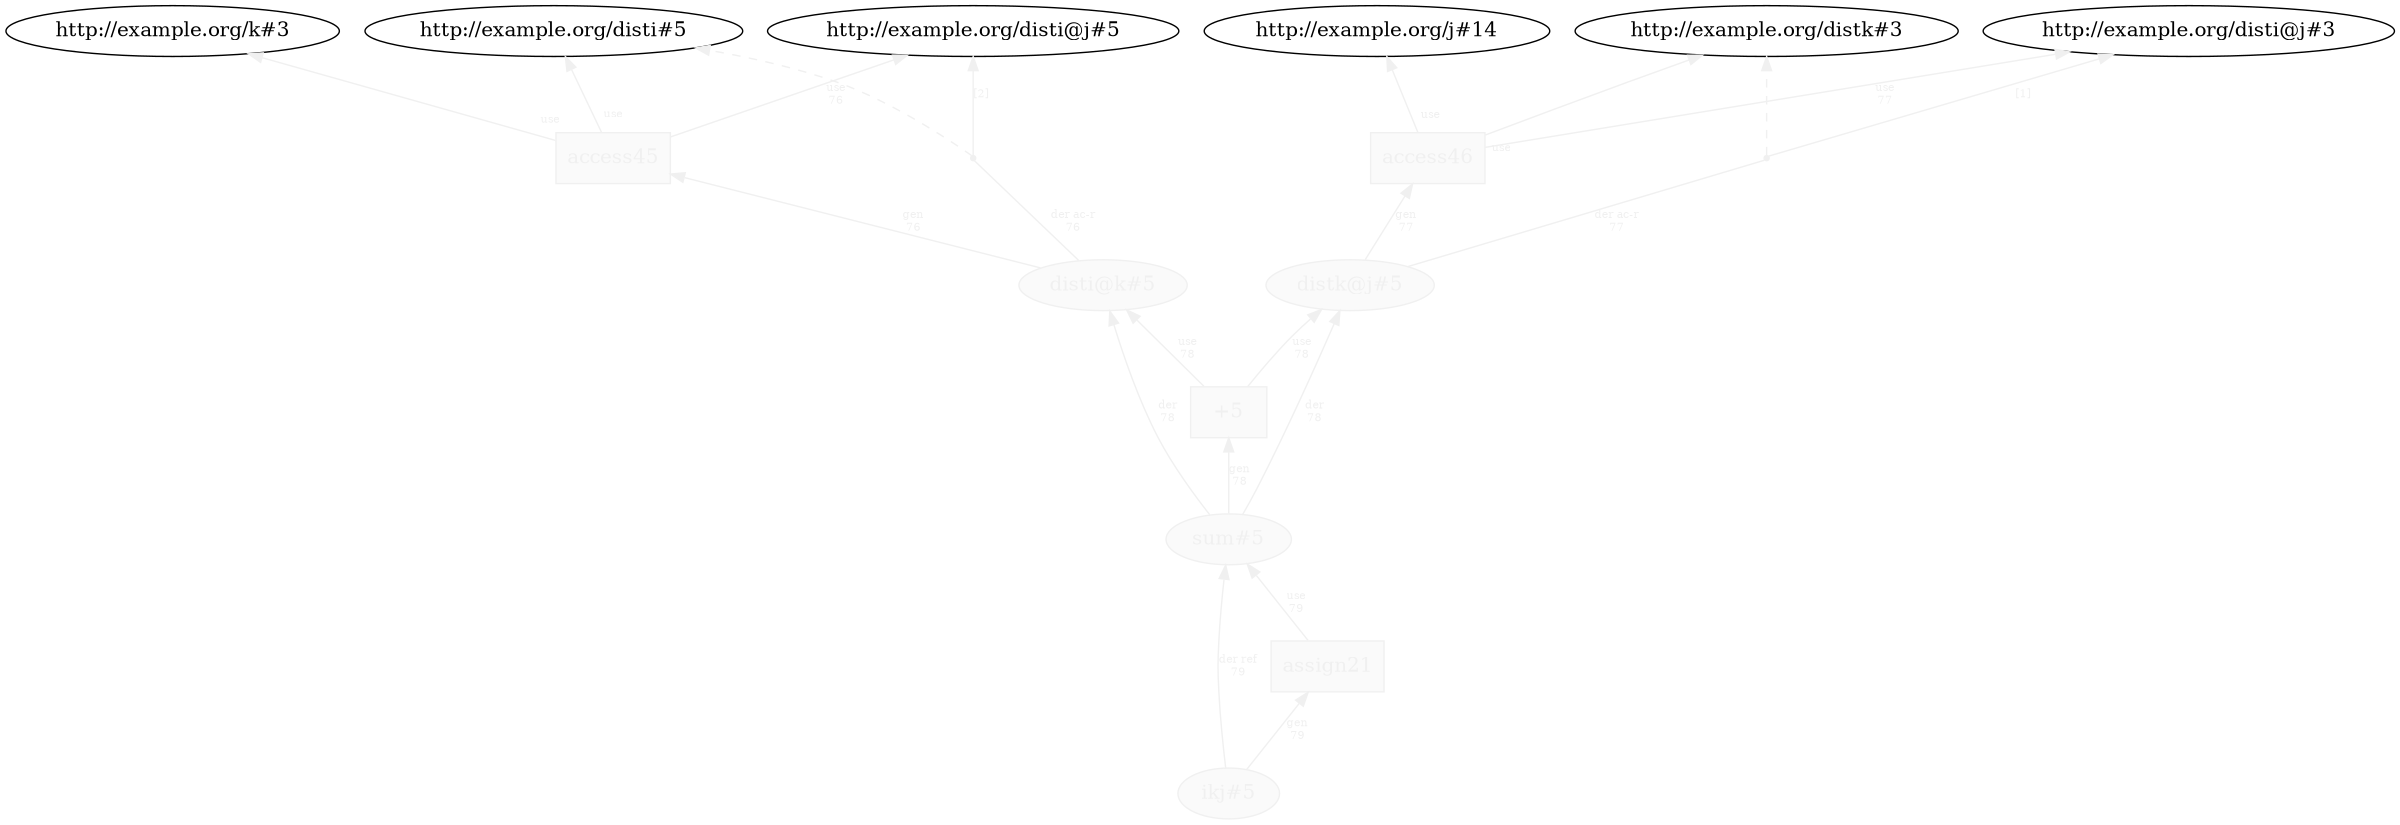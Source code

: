 digraph "PROV" { size="16,12"; rankdir="BT";
"http://example.org/disti@k#5" [fillcolor="#FAFAFA",color="#F0F0F0",style="filled",fontcolor="#F0F0F0",label="disti@k#5",URL="http://example.org/disti@k#5"]
"http://example.org/access45" [fillcolor="#FAFAFA",color="#F0F0F0",shape="polygon",sides="4",style="filled",fontcolor="#F0F0F0",label="access45",URL="http://example.org/access45"]
"bn0" [shape="point",label="",fontcolor="#F0F0F0",color="#F0F0F0"]
"http://example.org/disti@k#5" -> "bn0" [fontsize="8",distance="1.5",angle="60.0",rotation="20",label="der ac-r
76",arrowhead="none",fontcolor="#F0F0F0",color="#F0F0F0"]
"bn0" -> "http://example.org/disti#5" [style="dashed",fontcolor="#F0F0F0",color="#F0F0F0"]
"bn0" -> "http://example.org/disti@j#5" [fontsize="8",distance="1.5",angle="60.0",rotation="20",label="[2]",fontcolor="#F0F0F0",color="#F0F0F0"]
"http://example.org/access45" -> "http://example.org/disti#5" [labelfontsize="8",labeldistance="1.5",labelangle="60.0",rotation="20",taillabel="use",fontcolor="#F0F0F0",color="#F0F0F0"]
"http://example.org/access45" -> "http://example.org/k#3" [labelfontsize="8",labeldistance="1.5",labelangle="60.0",rotation="20",taillabel="use",fontcolor="#F0F0F0",color="#F0F0F0"]
"http://example.org/distk@j#5" [fillcolor="#FAFAFA",color="#F0F0F0",style="filled",fontcolor="#F0F0F0",label="distk@j#5",URL="http://example.org/distk@j#5"]
"http://example.org/access46" [fillcolor="#FAFAFA",color="#F0F0F0",shape="polygon",sides="4",style="filled",fontcolor="#F0F0F0",label="access46",URL="http://example.org/access46"]
"bn1" [shape="point",label="",fontcolor="#F0F0F0",color="#F0F0F0"]
"http://example.org/distk@j#5" -> "bn1" [fontsize="8",distance="1.5",angle="60.0",rotation="20",label="der ac-r
77",arrowhead="none",fontcolor="#F0F0F0",color="#F0F0F0"]
"bn1" -> "http://example.org/distk#3" [style="dashed",fontcolor="#F0F0F0",color="#F0F0F0"]
"bn1" -> "http://example.org/disti@j#3" [fontsize="8",distance="1.5",angle="60.0",rotation="20",label="[1]",fontcolor="#F0F0F0",color="#F0F0F0"]
"http://example.org/access46" -> "http://example.org/distk#3" [labelfontsize="8",labeldistance="1.5",labelangle="60.0",rotation="20",taillabel="use",fontcolor="#F0F0F0",color="#F0F0F0"]
"http://example.org/access46" -> "http://example.org/j#14" [labelfontsize="8",labeldistance="1.5",labelangle="60.0",rotation="20",taillabel="use",fontcolor="#F0F0F0",color="#F0F0F0"]
"http://example.org/sum#5" [fillcolor="#FAFAFA",color="#F0F0F0",style="filled",fontcolor="#F0F0F0",label="sum#5",URL="http://example.org/sum#5"]
"http://example.org/+5" [fillcolor="#FAFAFA",color="#F0F0F0",shape="polygon",sides="4",style="filled",fontcolor="#F0F0F0",label="+5",URL="http://example.org/+5"]
"http://example.org/sum#5" -> "http://example.org/disti@k#5" [fontsize="8",distance="1.5",angle="60.0",rotation="20",label="der
78",fontcolor="#F0F0F0",color="#F0F0F0"]
"http://example.org/sum#5" -> "http://example.org/distk@j#5" [fontsize="8",distance="1.5",angle="60.0",rotation="20",label="der
78",fontcolor="#F0F0F0",color="#F0F0F0"]
"http://example.org/ikj#5" [fillcolor="#FAFAFA",color="#F0F0F0",style="filled",fontcolor="#F0F0F0",label="ikj#5",URL="http://example.org/ikj#5"]
"http://example.org/assign21" [fillcolor="#FAFAFA",color="#F0F0F0",shape="polygon",sides="4",style="filled",fontcolor="#F0F0F0",label="assign21",URL="http://example.org/assign21"]
"http://example.org/ikj#5" -> "http://example.org/sum#5" [fontsize="8",distance="1.5",angle="60.0",rotation="20",label="der ref
79",fontcolor="#F0F0F0",color="#F0F0F0"]
"http://example.org/+5" -> "http://example.org/distk@j#5" [fontsize="8",distance="1.5",angle="60.0",rotation="20",label="use
78",fontcolor="#F0F0F0",color="#F0F0F0"]
"http://example.org/assign21" -> "http://example.org/sum#5" [fontsize="8",distance="1.5",angle="60.0",rotation="20",label="use
79",fontcolor="#F0F0F0",color="#F0F0F0"]
"http://example.org/access45" -> "http://example.org/disti@j#5" [fontsize="8",distance="1.5",angle="60.0",rotation="20",label="use
76",fontcolor="#F0F0F0",color="#F0F0F0"]
"http://example.org/access46" -> "http://example.org/disti@j#3" [fontsize="8",distance="1.5",angle="60.0",rotation="20",label="use
77",fontcolor="#F0F0F0",color="#F0F0F0"]
"http://example.org/+5" -> "http://example.org/disti@k#5" [fontsize="8",distance="1.5",angle="60.0",rotation="20",label="use
78",fontcolor="#F0F0F0",color="#F0F0F0"]
"http://example.org/distk@j#5" -> "http://example.org/access46" [fontsize="8",distance="1.5",angle="60.0",rotation="20",label="gen
77",fontcolor="#F0F0F0",color="#F0F0F0"]
"http://example.org/sum#5" -> "http://example.org/+5" [fontsize="8",distance="1.5",angle="60.0",rotation="20",label="gen
78",fontcolor="#F0F0F0",color="#F0F0F0"]
"http://example.org/disti@k#5" -> "http://example.org/access45" [fontsize="8",distance="1.5",angle="60.0",rotation="20",label="gen
76",fontcolor="#F0F0F0",color="#F0F0F0"]
"http://example.org/ikj#5" -> "http://example.org/assign21" [fontsize="8",distance="1.5",angle="60.0",rotation="20",label="gen
79",fontcolor="#F0F0F0",color="#F0F0F0"]
}
